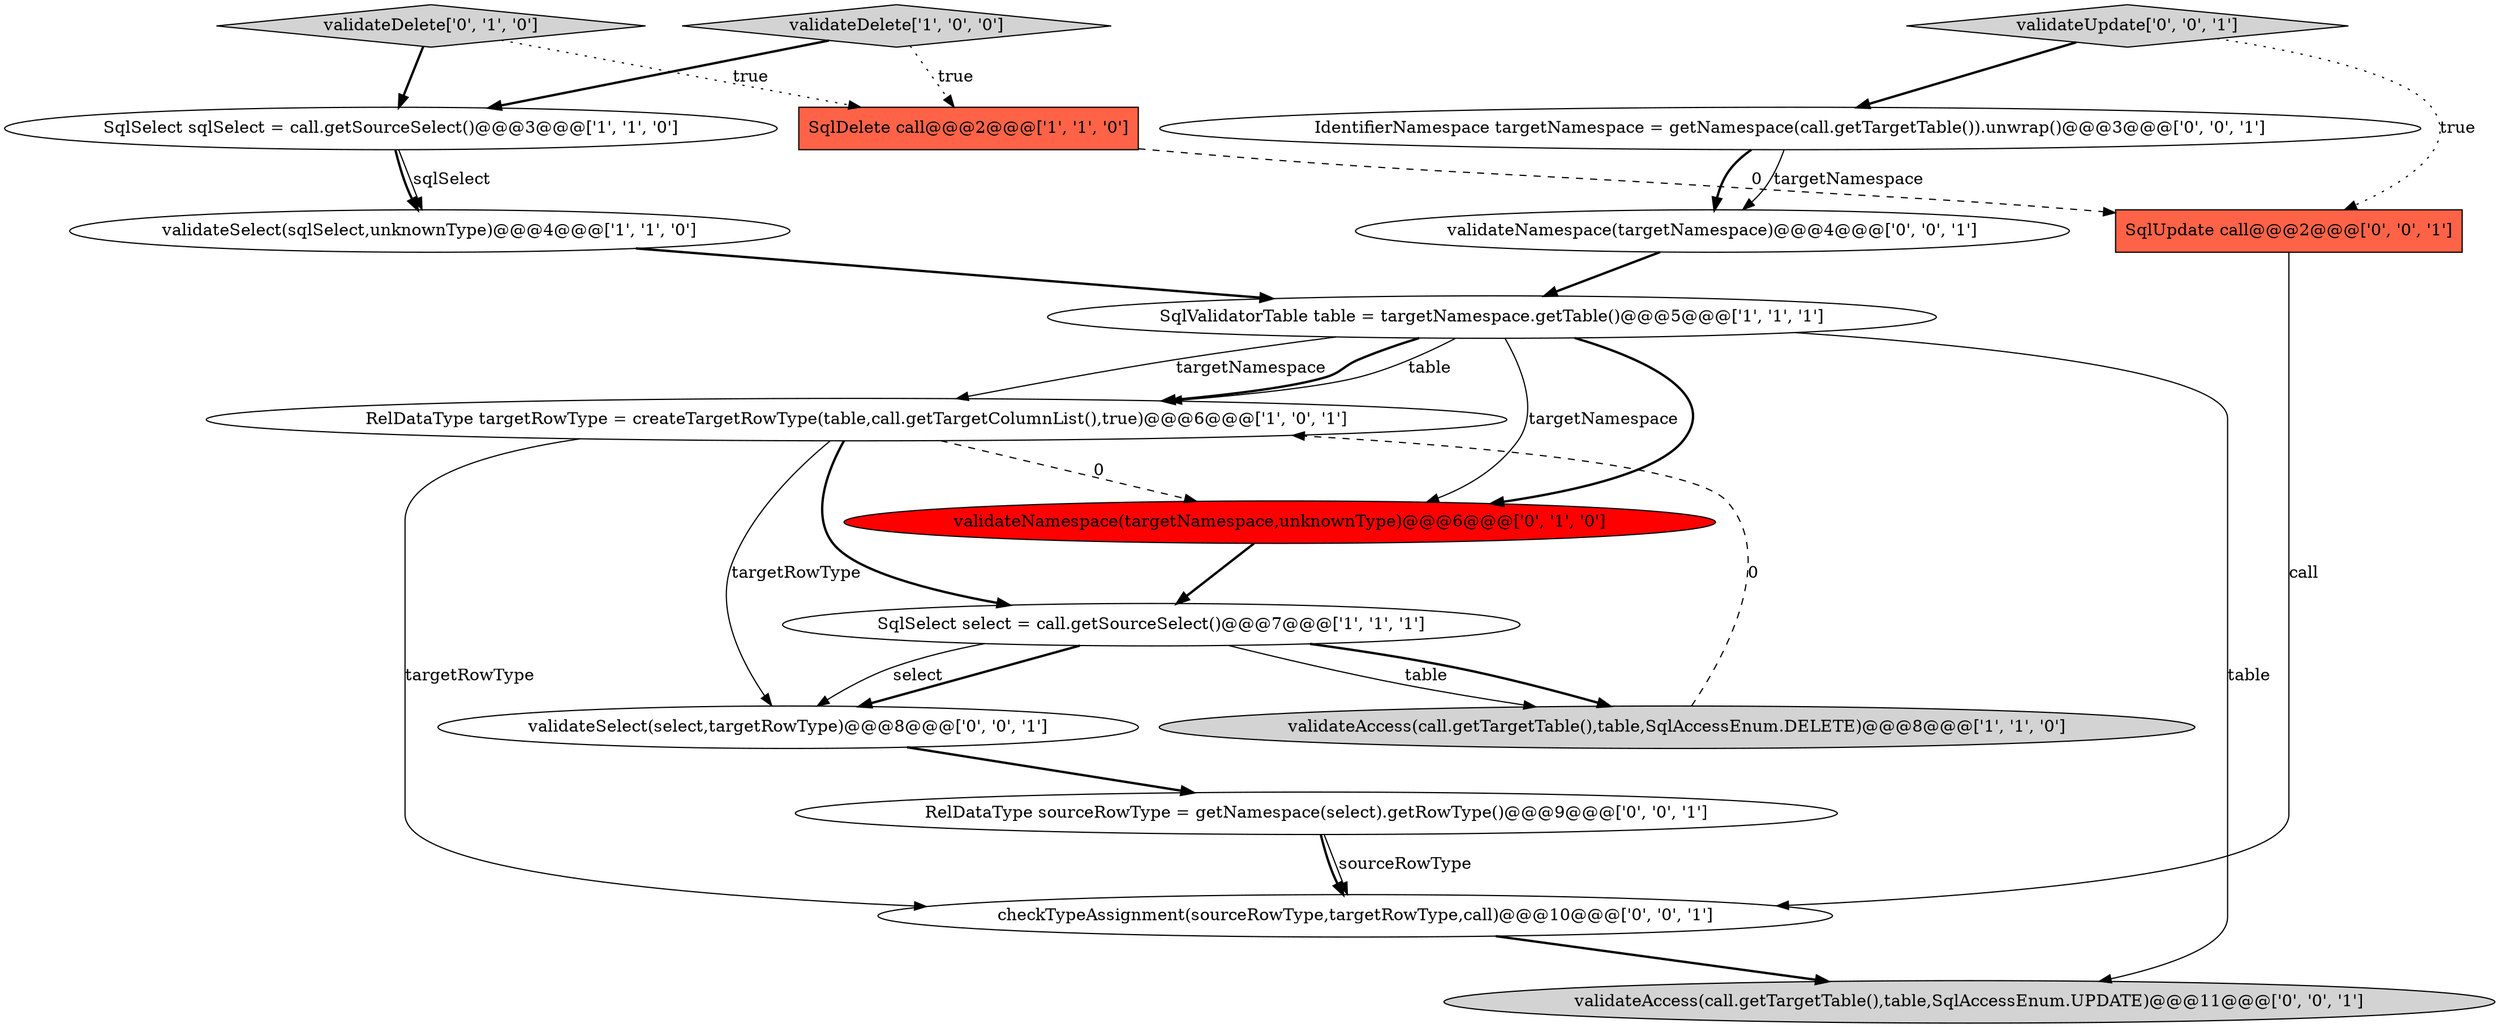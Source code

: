 digraph {
14 [style = filled, label = "IdentifierNamespace targetNamespace = getNamespace(call.getTargetTable()).unwrap()@@@3@@@['0', '0', '1']", fillcolor = white, shape = ellipse image = "AAA0AAABBB3BBB"];
2 [style = filled, label = "SqlSelect sqlSelect = call.getSourceSelect()@@@3@@@['1', '1', '0']", fillcolor = white, shape = ellipse image = "AAA0AAABBB1BBB"];
13 [style = filled, label = "validateSelect(select,targetRowType)@@@8@@@['0', '0', '1']", fillcolor = white, shape = ellipse image = "AAA0AAABBB3BBB"];
10 [style = filled, label = "checkTypeAssignment(sourceRowType,targetRowType,call)@@@10@@@['0', '0', '1']", fillcolor = white, shape = ellipse image = "AAA0AAABBB3BBB"];
3 [style = filled, label = "validateSelect(sqlSelect,unknownType)@@@4@@@['1', '1', '0']", fillcolor = white, shape = ellipse image = "AAA0AAABBB1BBB"];
12 [style = filled, label = "RelDataType sourceRowType = getNamespace(select).getRowType()@@@9@@@['0', '0', '1']", fillcolor = white, shape = ellipse image = "AAA0AAABBB3BBB"];
16 [style = filled, label = "validateUpdate['0', '0', '1']", fillcolor = lightgray, shape = diamond image = "AAA0AAABBB3BBB"];
0 [style = filled, label = "SqlValidatorTable table = targetNamespace.getTable()@@@5@@@['1', '1', '1']", fillcolor = white, shape = ellipse image = "AAA0AAABBB1BBB"];
1 [style = filled, label = "SqlDelete call@@@2@@@['1', '1', '0']", fillcolor = tomato, shape = box image = "AAA0AAABBB1BBB"];
6 [style = filled, label = "validateDelete['1', '0', '0']", fillcolor = lightgray, shape = diamond image = "AAA0AAABBB1BBB"];
5 [style = filled, label = "RelDataType targetRowType = createTargetRowType(table,call.getTargetColumnList(),true)@@@6@@@['1', '0', '1']", fillcolor = white, shape = ellipse image = "AAA0AAABBB1BBB"];
9 [style = filled, label = "validateDelete['0', '1', '0']", fillcolor = lightgray, shape = diamond image = "AAA0AAABBB2BBB"];
8 [style = filled, label = "validateNamespace(targetNamespace,unknownType)@@@6@@@['0', '1', '0']", fillcolor = red, shape = ellipse image = "AAA1AAABBB2BBB"];
7 [style = filled, label = "SqlSelect select = call.getSourceSelect()@@@7@@@['1', '1', '1']", fillcolor = white, shape = ellipse image = "AAA0AAABBB1BBB"];
15 [style = filled, label = "validateNamespace(targetNamespace)@@@4@@@['0', '0', '1']", fillcolor = white, shape = ellipse image = "AAA0AAABBB3BBB"];
17 [style = filled, label = "validateAccess(call.getTargetTable(),table,SqlAccessEnum.UPDATE)@@@11@@@['0', '0', '1']", fillcolor = lightgray, shape = ellipse image = "AAA0AAABBB3BBB"];
4 [style = filled, label = "validateAccess(call.getTargetTable(),table,SqlAccessEnum.DELETE)@@@8@@@['1', '1', '0']", fillcolor = lightgray, shape = ellipse image = "AAA0AAABBB1BBB"];
11 [style = filled, label = "SqlUpdate call@@@2@@@['0', '0', '1']", fillcolor = tomato, shape = box image = "AAA0AAABBB3BBB"];
7->13 [style = bold, label=""];
5->13 [style = solid, label="targetRowType"];
9->2 [style = bold, label=""];
7->13 [style = solid, label="select"];
0->8 [style = solid, label="targetNamespace"];
2->3 [style = bold, label=""];
12->10 [style = solid, label="sourceRowType"];
6->1 [style = dotted, label="true"];
10->17 [style = bold, label=""];
7->4 [style = bold, label=""];
3->0 [style = bold, label=""];
8->7 [style = bold, label=""];
5->10 [style = solid, label="targetRowType"];
6->2 [style = bold, label=""];
12->10 [style = bold, label=""];
0->5 [style = solid, label="table"];
13->12 [style = bold, label=""];
2->3 [style = solid, label="sqlSelect"];
1->11 [style = dashed, label="0"];
15->0 [style = bold, label=""];
0->5 [style = solid, label="targetNamespace"];
0->8 [style = bold, label=""];
9->1 [style = dotted, label="true"];
14->15 [style = solid, label="targetNamespace"];
4->5 [style = dashed, label="0"];
7->4 [style = solid, label="table"];
5->8 [style = dashed, label="0"];
5->7 [style = bold, label=""];
16->14 [style = bold, label=""];
14->15 [style = bold, label=""];
11->10 [style = solid, label="call"];
16->11 [style = dotted, label="true"];
0->17 [style = solid, label="table"];
0->5 [style = bold, label=""];
}

